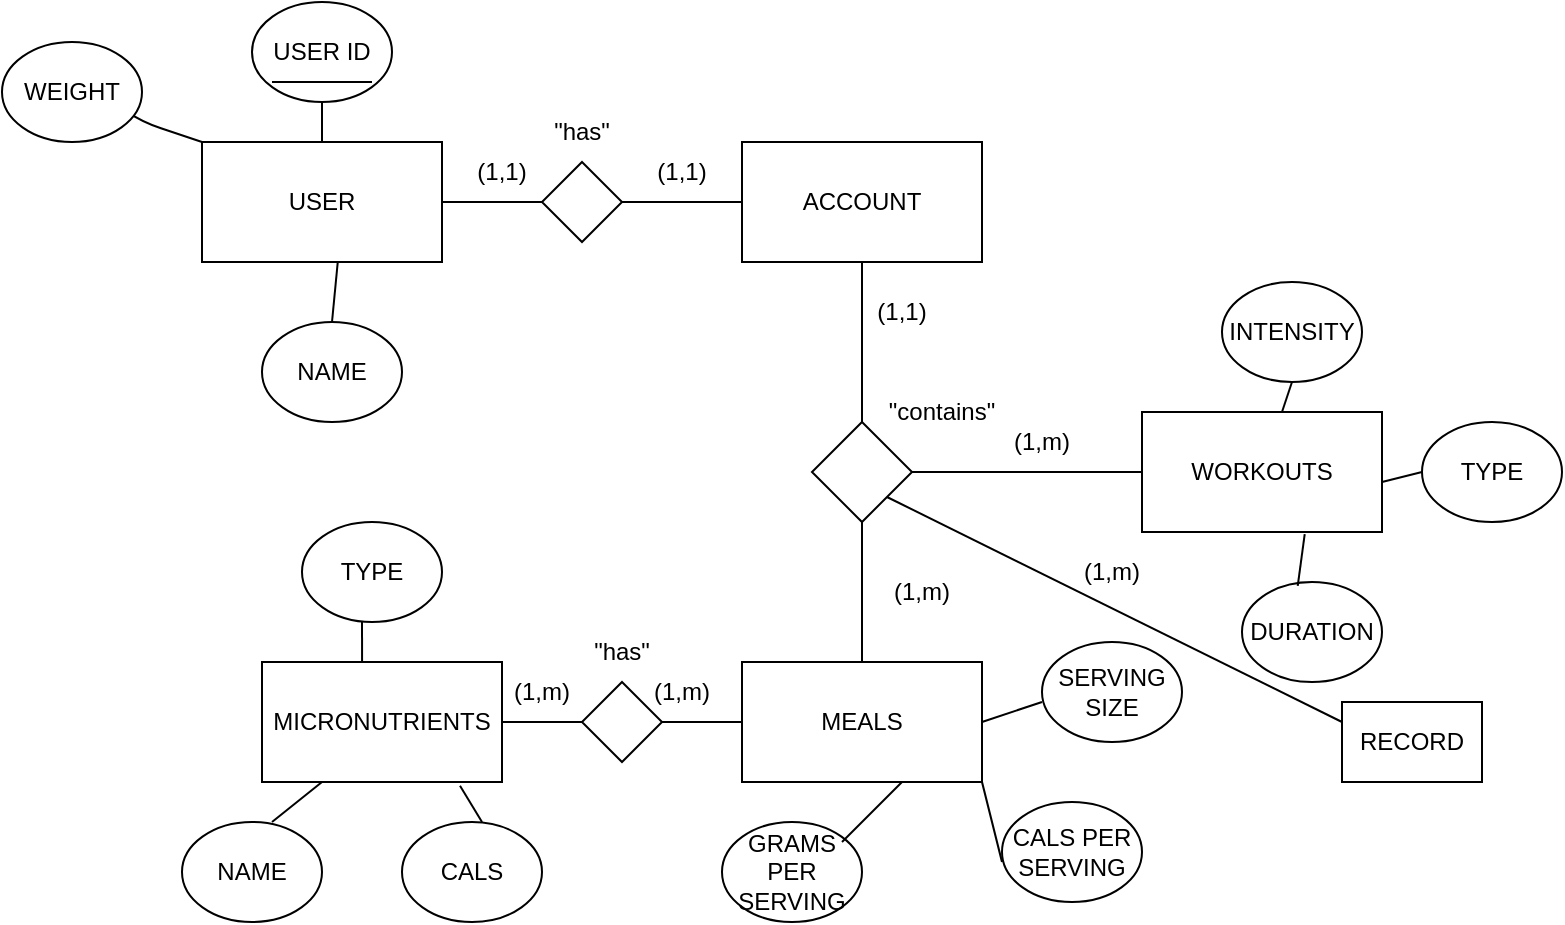 <mxfile version="16.5.3" type="github" pages="2">
  <diagram id="R2lEEEUBdFMjLlhIrx00" name="Page-1">
    <mxGraphModel dx="1831" dy="830" grid="1" gridSize="10" guides="1" tooltips="1" connect="1" arrows="1" fold="1" page="1" pageScale="1" pageWidth="850" pageHeight="1100" background="none" math="0" shadow="0" extFonts="Permanent Marker^https://fonts.googleapis.com/css?family=Permanent+Marker">
      <root>
        <mxCell id="0" />
        <mxCell id="1" parent="0" />
        <mxCell id="jtKJdrv1uKiVzY4IjvpZ-1" value="USER" style="rounded=0;whiteSpace=wrap;html=1;" vertex="1" parent="1">
          <mxGeometry x="80" y="80" width="120" height="60" as="geometry" />
        </mxCell>
        <mxCell id="jtKJdrv1uKiVzY4IjvpZ-2" value="ACCOUNT" style="whiteSpace=wrap;html=1;" vertex="1" parent="1">
          <mxGeometry x="350" y="80" width="120" height="60" as="geometry" />
        </mxCell>
        <mxCell id="jtKJdrv1uKiVzY4IjvpZ-12" value="" style="rhombus;whiteSpace=wrap;html=1;" vertex="1" parent="1">
          <mxGeometry x="250" y="90" width="40" height="40" as="geometry" />
        </mxCell>
        <mxCell id="jtKJdrv1uKiVzY4IjvpZ-13" value="" style="endArrow=none;html=1;entryX=0;entryY=0.5;entryDx=0;entryDy=0;" edge="1" parent="1" target="jtKJdrv1uKiVzY4IjvpZ-2">
          <mxGeometry width="50" height="50" relative="1" as="geometry">
            <mxPoint x="290" y="110" as="sourcePoint" />
            <mxPoint x="340" y="60" as="targetPoint" />
          </mxGeometry>
        </mxCell>
        <mxCell id="jtKJdrv1uKiVzY4IjvpZ-14" value="" style="endArrow=none;html=1;exitX=1;exitY=0.5;exitDx=0;exitDy=0;" edge="1" parent="1" source="jtKJdrv1uKiVzY4IjvpZ-1">
          <mxGeometry width="50" height="50" relative="1" as="geometry">
            <mxPoint x="200" y="160" as="sourcePoint" />
            <mxPoint x="250" y="110" as="targetPoint" />
          </mxGeometry>
        </mxCell>
        <mxCell id="jtKJdrv1uKiVzY4IjvpZ-15" value="&quot;has&quot;" style="text;html=1;strokeColor=none;fillColor=none;align=center;verticalAlign=middle;whiteSpace=wrap;rounded=0;" vertex="1" parent="1">
          <mxGeometry x="240" y="60" width="60" height="30" as="geometry" />
        </mxCell>
        <mxCell id="jtKJdrv1uKiVzY4IjvpZ-16" value="WORKOUTS" style="rounded=0;whiteSpace=wrap;html=1;" vertex="1" parent="1">
          <mxGeometry x="550" y="215" width="120" height="60" as="geometry" />
        </mxCell>
        <mxCell id="jtKJdrv1uKiVzY4IjvpZ-17" value="MEALS" style="rounded=0;whiteSpace=wrap;html=1;" vertex="1" parent="1">
          <mxGeometry x="350" y="340" width="120" height="60" as="geometry" />
        </mxCell>
        <mxCell id="jtKJdrv1uKiVzY4IjvpZ-18" value="" style="rhombus;whiteSpace=wrap;html=1;" vertex="1" parent="1">
          <mxGeometry x="385" y="220" width="50" height="50" as="geometry" />
        </mxCell>
        <mxCell id="jtKJdrv1uKiVzY4IjvpZ-19" value="" style="endArrow=none;html=1;exitX=0.5;exitY=0;exitDx=0;exitDy=0;" edge="1" parent="1" source="jtKJdrv1uKiVzY4IjvpZ-18">
          <mxGeometry width="50" height="50" relative="1" as="geometry">
            <mxPoint x="360" y="190" as="sourcePoint" />
            <mxPoint x="410" y="140" as="targetPoint" />
          </mxGeometry>
        </mxCell>
        <mxCell id="jtKJdrv1uKiVzY4IjvpZ-20" value="" style="endArrow=none;html=1;entryX=0.5;entryY=1;entryDx=0;entryDy=0;" edge="1" parent="1" target="jtKJdrv1uKiVzY4IjvpZ-18">
          <mxGeometry width="50" height="50" relative="1" as="geometry">
            <mxPoint x="410" y="340" as="sourcePoint" />
            <mxPoint x="460" y="290" as="targetPoint" />
          </mxGeometry>
        </mxCell>
        <mxCell id="jtKJdrv1uKiVzY4IjvpZ-21" value="&quot;contains&quot;" style="text;html=1;strokeColor=none;fillColor=none;align=center;verticalAlign=middle;whiteSpace=wrap;rounded=0;" vertex="1" parent="1">
          <mxGeometry x="420" y="200" width="60" height="30" as="geometry" />
        </mxCell>
        <mxCell id="jtKJdrv1uKiVzY4IjvpZ-25" value="SERVING SIZE" style="ellipse;whiteSpace=wrap;html=1;" vertex="1" parent="1">
          <mxGeometry x="500" y="330" width="70" height="50" as="geometry" />
        </mxCell>
        <mxCell id="jtKJdrv1uKiVzY4IjvpZ-26" value="GRAMS PER SERVING" style="ellipse;whiteSpace=wrap;html=1;" vertex="1" parent="1">
          <mxGeometry x="340" y="420" width="70" height="50" as="geometry" />
        </mxCell>
        <mxCell id="jtKJdrv1uKiVzY4IjvpZ-27" value="CALS PER SERVING" style="ellipse;whiteSpace=wrap;html=1;" vertex="1" parent="1">
          <mxGeometry x="480" y="410" width="70" height="50" as="geometry" />
        </mxCell>
        <mxCell id="jtKJdrv1uKiVzY4IjvpZ-28" value="" style="endArrow=none;html=1;exitX=0;exitY=0;exitDx=0;exitDy=0;" edge="1" parent="1" source="jtKJdrv1uKiVzY4IjvpZ-1">
          <mxGeometry width="50" height="50" relative="1" as="geometry">
            <mxPoint x="90" y="100" as="sourcePoint" />
            <mxPoint x="20" y="50" as="targetPoint" />
            <Array as="points">
              <mxPoint x="50" y="70" />
            </Array>
          </mxGeometry>
        </mxCell>
        <mxCell id="jtKJdrv1uKiVzY4IjvpZ-31" value="" style="endArrow=none;html=1;exitX=1;exitY=0.5;exitDx=0;exitDy=0;entryX=0;entryY=0.5;entryDx=0;entryDy=0;" edge="1" parent="1" source="jtKJdrv1uKiVzY4IjvpZ-18" target="jtKJdrv1uKiVzY4IjvpZ-16">
          <mxGeometry width="50" height="50" relative="1" as="geometry">
            <mxPoint x="500" y="290" as="sourcePoint" />
            <mxPoint x="550" y="240" as="targetPoint" />
          </mxGeometry>
        </mxCell>
        <mxCell id="jtKJdrv1uKiVzY4IjvpZ-36" value="" style="endArrow=none;html=1;" edge="1" parent="1">
          <mxGeometry width="50" height="50" relative="1" as="geometry">
            <mxPoint x="400" y="430" as="sourcePoint" />
            <mxPoint x="430" y="400" as="targetPoint" />
          </mxGeometry>
        </mxCell>
        <mxCell id="jtKJdrv1uKiVzY4IjvpZ-37" value="" style="endArrow=none;html=1;exitX=1;exitY=1;exitDx=0;exitDy=0;" edge="1" parent="1" source="jtKJdrv1uKiVzY4IjvpZ-17">
          <mxGeometry width="50" height="50" relative="1" as="geometry">
            <mxPoint x="430" y="490" as="sourcePoint" />
            <mxPoint x="480" y="440" as="targetPoint" />
          </mxGeometry>
        </mxCell>
        <mxCell id="jtKJdrv1uKiVzY4IjvpZ-38" value="" style="endArrow=none;html=1;exitX=1;exitY=0.5;exitDx=0;exitDy=0;" edge="1" parent="1" source="jtKJdrv1uKiVzY4IjvpZ-17">
          <mxGeometry width="50" height="50" relative="1" as="geometry">
            <mxPoint x="450" y="410" as="sourcePoint" />
            <mxPoint x="500" y="360" as="targetPoint" />
          </mxGeometry>
        </mxCell>
        <mxCell id="jtKJdrv1uKiVzY4IjvpZ-40" value="" style="rhombus;whiteSpace=wrap;html=1;" vertex="1" parent="1">
          <mxGeometry x="270" y="350" width="40" height="40" as="geometry" />
        </mxCell>
        <mxCell id="jtKJdrv1uKiVzY4IjvpZ-42" value="" style="endArrow=none;html=1;entryX=0;entryY=0.5;entryDx=0;entryDy=0;" edge="1" parent="1" target="jtKJdrv1uKiVzY4IjvpZ-17">
          <mxGeometry width="50" height="50" relative="1" as="geometry">
            <mxPoint x="310" y="370" as="sourcePoint" />
            <mxPoint x="340" y="300" as="targetPoint" />
          </mxGeometry>
        </mxCell>
        <mxCell id="jtKJdrv1uKiVzY4IjvpZ-43" value="MICRONUTRIENTS" style="rounded=0;whiteSpace=wrap;html=1;" vertex="1" parent="1">
          <mxGeometry x="110" y="340" width="120" height="60" as="geometry" />
        </mxCell>
        <mxCell id="jtKJdrv1uKiVzY4IjvpZ-44" value="" style="endArrow=none;html=1;entryX=1;entryY=0.5;entryDx=0;entryDy=0;" edge="1" parent="1" target="jtKJdrv1uKiVzY4IjvpZ-43">
          <mxGeometry width="50" height="50" relative="1" as="geometry">
            <mxPoint x="270" y="370" as="sourcePoint" />
            <mxPoint x="300" y="300" as="targetPoint" />
          </mxGeometry>
        </mxCell>
        <mxCell id="jtKJdrv1uKiVzY4IjvpZ-45" value="&quot;has&quot;" style="text;html=1;strokeColor=none;fillColor=none;align=center;verticalAlign=middle;whiteSpace=wrap;rounded=0;" vertex="1" parent="1">
          <mxGeometry x="260" y="320" width="60" height="30" as="geometry" />
        </mxCell>
        <mxCell id="jtKJdrv1uKiVzY4IjvpZ-48" value="TYPE" style="ellipse;whiteSpace=wrap;html=1;" vertex="1" parent="1">
          <mxGeometry x="130" y="270" width="70" height="50" as="geometry" />
        </mxCell>
        <mxCell id="jtKJdrv1uKiVzY4IjvpZ-49" value="CALS" style="ellipse;whiteSpace=wrap;html=1;" vertex="1" parent="1">
          <mxGeometry x="180" y="420" width="70" height="50" as="geometry" />
        </mxCell>
        <mxCell id="jtKJdrv1uKiVzY4IjvpZ-50" value="NAME" style="ellipse;whiteSpace=wrap;html=1;" vertex="1" parent="1">
          <mxGeometry x="70" y="420" width="70" height="50" as="geometry" />
        </mxCell>
        <mxCell id="jtKJdrv1uKiVzY4IjvpZ-51" value="" style="endArrow=none;html=1;" edge="1" parent="1">
          <mxGeometry width="50" height="50" relative="1" as="geometry">
            <mxPoint x="115" y="420" as="sourcePoint" />
            <mxPoint x="140" y="400" as="targetPoint" />
          </mxGeometry>
        </mxCell>
        <mxCell id="jtKJdrv1uKiVzY4IjvpZ-52" value="" style="endArrow=none;html=1;entryX=0.417;entryY=0;entryDx=0;entryDy=0;entryPerimeter=0;" edge="1" parent="1" target="jtKJdrv1uKiVzY4IjvpZ-43">
          <mxGeometry width="50" height="50" relative="1" as="geometry">
            <mxPoint x="160" y="320" as="sourcePoint" />
            <mxPoint x="210" y="270" as="targetPoint" />
          </mxGeometry>
        </mxCell>
        <mxCell id="jtKJdrv1uKiVzY4IjvpZ-53" value="" style="endArrow=none;html=1;entryX=0.825;entryY=1.031;entryDx=0;entryDy=0;entryPerimeter=0;" edge="1" parent="1" target="jtKJdrv1uKiVzY4IjvpZ-43">
          <mxGeometry width="50" height="50" relative="1" as="geometry">
            <mxPoint x="220" y="420" as="sourcePoint" />
            <mxPoint x="270" y="370" as="targetPoint" />
          </mxGeometry>
        </mxCell>
        <mxCell id="jtKJdrv1uKiVzY4IjvpZ-54" value="TYPE" style="ellipse;whiteSpace=wrap;html=1;" vertex="1" parent="1">
          <mxGeometry x="690" y="220" width="70" height="50" as="geometry" />
        </mxCell>
        <mxCell id="jtKJdrv1uKiVzY4IjvpZ-55" value="DURATION" style="ellipse;whiteSpace=wrap;html=1;" vertex="1" parent="1">
          <mxGeometry x="600" y="300" width="70" height="50" as="geometry" />
        </mxCell>
        <mxCell id="jtKJdrv1uKiVzY4IjvpZ-56" value="INTENSITY" style="ellipse;whiteSpace=wrap;html=1;" vertex="1" parent="1">
          <mxGeometry x="590" y="150" width="70" height="50" as="geometry" />
        </mxCell>
        <mxCell id="jtKJdrv1uKiVzY4IjvpZ-57" value="" style="endArrow=none;html=1;entryX=0;entryY=0.5;entryDx=0;entryDy=0;" edge="1" parent="1" target="jtKJdrv1uKiVzY4IjvpZ-54">
          <mxGeometry width="50" height="50" relative="1" as="geometry">
            <mxPoint x="670" y="250" as="sourcePoint" />
            <mxPoint x="720" y="200" as="targetPoint" />
          </mxGeometry>
        </mxCell>
        <mxCell id="jtKJdrv1uKiVzY4IjvpZ-58" value="" style="endArrow=none;html=1;entryX=0.5;entryY=1;entryDx=0;entryDy=0;" edge="1" parent="1" target="jtKJdrv1uKiVzY4IjvpZ-56">
          <mxGeometry width="50" height="50" relative="1" as="geometry">
            <mxPoint x="620" y="215" as="sourcePoint" />
            <mxPoint x="670" y="165" as="targetPoint" />
          </mxGeometry>
        </mxCell>
        <mxCell id="jtKJdrv1uKiVzY4IjvpZ-59" value="" style="endArrow=none;html=1;entryX=0.678;entryY=1.017;entryDx=0;entryDy=0;entryPerimeter=0;exitX=0.398;exitY=0.038;exitDx=0;exitDy=0;exitPerimeter=0;" edge="1" parent="1" source="jtKJdrv1uKiVzY4IjvpZ-55" target="jtKJdrv1uKiVzY4IjvpZ-16">
          <mxGeometry width="50" height="50" relative="1" as="geometry">
            <mxPoint x="630" y="290" as="sourcePoint" />
            <mxPoint x="680" y="240" as="targetPoint" />
          </mxGeometry>
        </mxCell>
        <mxCell id="jtKJdrv1uKiVzY4IjvpZ-60" value="RECORD" style="rounded=0;whiteSpace=wrap;html=1;" vertex="1" parent="1">
          <mxGeometry x="650" y="360" width="70" height="40" as="geometry" />
        </mxCell>
        <mxCell id="jtKJdrv1uKiVzY4IjvpZ-61" value="" style="endArrow=none;html=1;entryX=1;entryY=1;entryDx=0;entryDy=0;exitX=0;exitY=0.25;exitDx=0;exitDy=0;" edge="1" parent="1" source="jtKJdrv1uKiVzY4IjvpZ-60" target="jtKJdrv1uKiVzY4IjvpZ-18">
          <mxGeometry width="50" height="50" relative="1" as="geometry">
            <mxPoint x="435" y="300" as="sourcePoint" />
            <mxPoint x="485" y="250" as="targetPoint" />
          </mxGeometry>
        </mxCell>
        <mxCell id="jtKJdrv1uKiVzY4IjvpZ-62" value="NAME" style="ellipse;whiteSpace=wrap;html=1;" vertex="1" parent="1">
          <mxGeometry x="110" y="170" width="70" height="50" as="geometry" />
        </mxCell>
        <mxCell id="jtKJdrv1uKiVzY4IjvpZ-63" value="WEIGHT" style="ellipse;whiteSpace=wrap;html=1;" vertex="1" parent="1">
          <mxGeometry x="-20" y="30" width="70" height="50" as="geometry" />
        </mxCell>
        <mxCell id="jtKJdrv1uKiVzY4IjvpZ-64" value="USER ID" style="ellipse;whiteSpace=wrap;html=1;" vertex="1" parent="1">
          <mxGeometry x="105" y="10" width="70" height="50" as="geometry" />
        </mxCell>
        <mxCell id="jtKJdrv1uKiVzY4IjvpZ-68" value="" style="endArrow=none;html=1;entryX=0.5;entryY=1;entryDx=0;entryDy=0;" edge="1" parent="1" target="jtKJdrv1uKiVzY4IjvpZ-64">
          <mxGeometry width="50" height="50" relative="1" as="geometry">
            <mxPoint x="140" y="80" as="sourcePoint" />
            <mxPoint x="190" y="30" as="targetPoint" />
          </mxGeometry>
        </mxCell>
        <mxCell id="jtKJdrv1uKiVzY4IjvpZ-69" value="" style="endArrow=none;html=1;entryX=0.566;entryY=0.992;entryDx=0;entryDy=0;entryPerimeter=0;" edge="1" parent="1" target="jtKJdrv1uKiVzY4IjvpZ-1">
          <mxGeometry width="50" height="50" relative="1" as="geometry">
            <mxPoint x="145" y="170" as="sourcePoint" />
            <mxPoint x="195" y="120" as="targetPoint" />
          </mxGeometry>
        </mxCell>
        <mxCell id="jtKJdrv1uKiVzY4IjvpZ-70" value="" style="endArrow=none;html=1;" edge="1" parent="1">
          <mxGeometry width="50" height="50" relative="1" as="geometry">
            <mxPoint x="115" y="50" as="sourcePoint" />
            <mxPoint x="165" y="50" as="targetPoint" />
          </mxGeometry>
        </mxCell>
        <mxCell id="jtKJdrv1uKiVzY4IjvpZ-71" value="(1,1)" style="text;html=1;strokeColor=none;fillColor=none;align=center;verticalAlign=middle;whiteSpace=wrap;rounded=0;" vertex="1" parent="1">
          <mxGeometry x="200" y="80" width="60" height="30" as="geometry" />
        </mxCell>
        <mxCell id="jtKJdrv1uKiVzY4IjvpZ-72" value="(1,1)" style="text;html=1;strokeColor=none;fillColor=none;align=center;verticalAlign=middle;whiteSpace=wrap;rounded=0;" vertex="1" parent="1">
          <mxGeometry x="290" y="80" width="60" height="30" as="geometry" />
        </mxCell>
        <mxCell id="jtKJdrv1uKiVzY4IjvpZ-73" value="(1,m)" style="text;html=1;strokeColor=none;fillColor=none;align=center;verticalAlign=middle;whiteSpace=wrap;rounded=0;" vertex="1" parent="1">
          <mxGeometry x="410" y="290" width="60" height="30" as="geometry" />
        </mxCell>
        <mxCell id="jtKJdrv1uKiVzY4IjvpZ-74" value="(1,1)" style="text;html=1;strokeColor=none;fillColor=none;align=center;verticalAlign=middle;whiteSpace=wrap;rounded=0;" vertex="1" parent="1">
          <mxGeometry x="400" y="150" width="60" height="30" as="geometry" />
        </mxCell>
        <mxCell id="jtKJdrv1uKiVzY4IjvpZ-75" value="(1,m)" style="text;html=1;strokeColor=none;fillColor=none;align=center;verticalAlign=middle;whiteSpace=wrap;rounded=0;" vertex="1" parent="1">
          <mxGeometry x="505" y="280" width="60" height="30" as="geometry" />
        </mxCell>
        <mxCell id="jtKJdrv1uKiVzY4IjvpZ-76" value="(1,m)" style="text;html=1;strokeColor=none;fillColor=none;align=center;verticalAlign=middle;whiteSpace=wrap;rounded=0;" vertex="1" parent="1">
          <mxGeometry x="470" y="215" width="60" height="30" as="geometry" />
        </mxCell>
        <mxCell id="jtKJdrv1uKiVzY4IjvpZ-77" value="(1,m)" style="text;html=1;strokeColor=none;fillColor=none;align=center;verticalAlign=middle;whiteSpace=wrap;rounded=0;" vertex="1" parent="1">
          <mxGeometry x="290" y="340" width="60" height="30" as="geometry" />
        </mxCell>
        <mxCell id="jtKJdrv1uKiVzY4IjvpZ-78" value="(1,m)" style="text;html=1;strokeColor=none;fillColor=none;align=center;verticalAlign=middle;whiteSpace=wrap;rounded=0;" vertex="1" parent="1">
          <mxGeometry x="220" y="340" width="60" height="30" as="geometry" />
        </mxCell>
      </root>
    </mxGraphModel>
  </diagram>
  <diagram id="1wJRxoIFx3Fj2CXJ-T2Y" name="Page-2">
    <mxGraphModel dx="687" dy="581" grid="1" gridSize="10" guides="1" tooltips="1" connect="1" arrows="1" fold="1" page="1" pageScale="1" pageWidth="827" pageHeight="1169" math="0" shadow="0">
      <root>
        <mxCell id="Z2hSFM5Kysd-prAp04pk-0" />
        <mxCell id="Z2hSFM5Kysd-prAp04pk-1" parent="Z2hSFM5Kysd-prAp04pk-0" />
      </root>
    </mxGraphModel>
  </diagram>
</mxfile>
